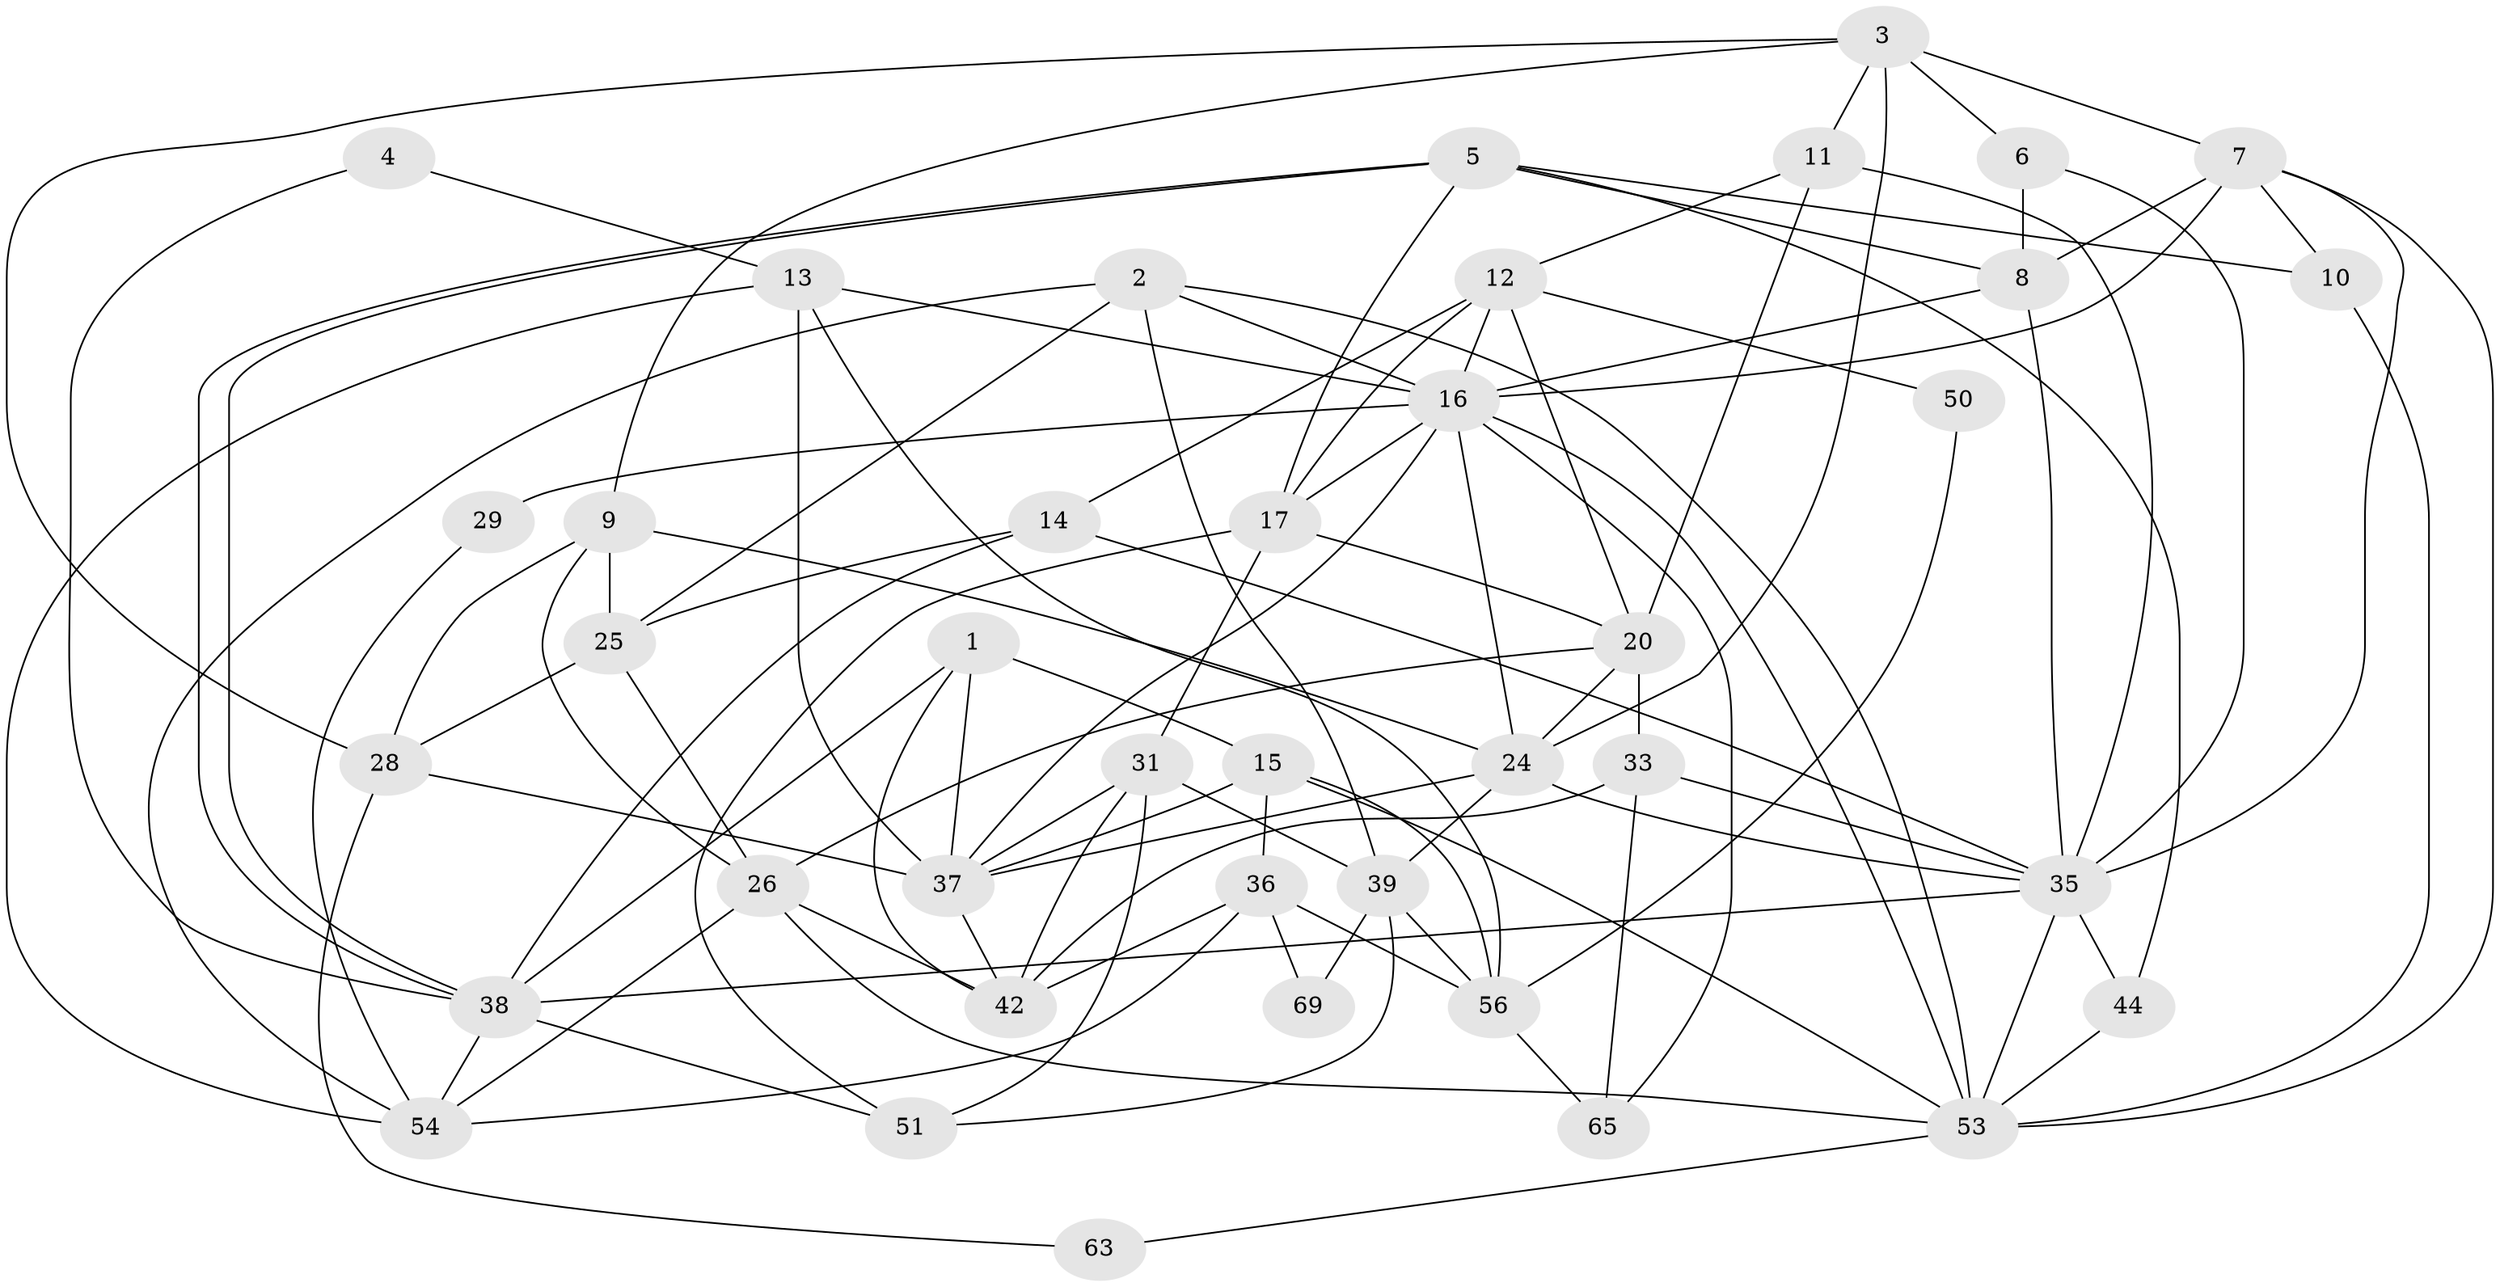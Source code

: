 // original degree distribution, {4: 0.35714285714285715, 2: 0.12857142857142856, 3: 0.2571428571428571, 6: 0.11428571428571428, 7: 0.07142857142857142, 5: 0.07142857142857142}
// Generated by graph-tools (version 1.1) at 2025/41/03/06/25 10:41:55]
// undirected, 40 vertices, 103 edges
graph export_dot {
graph [start="1"]
  node [color=gray90,style=filled];
  1 [super="+30"];
  2 [super="+34"];
  3 [super="+19"];
  4;
  5 [super="+21"];
  6;
  7;
  8 [super="+43"];
  9 [super="+18"];
  10 [super="+47"];
  11 [super="+32"];
  12 [super="+49"];
  13 [super="+23"];
  14 [super="+46"];
  15 [super="+22"];
  16 [super="+27"];
  17 [super="+59"];
  20 [super="+40"];
  24 [super="+57"];
  25;
  26 [super="+61"];
  28 [super="+48"];
  29;
  31 [super="+58"];
  33 [super="+45"];
  35 [super="+60"];
  36 [super="+52"];
  37 [super="+41"];
  38 [super="+62"];
  39 [super="+67"];
  42 [super="+70"];
  44;
  50;
  51 [super="+55"];
  53 [super="+64"];
  54 [super="+68"];
  56 [super="+66"];
  63;
  65;
  69;
  1 -- 38;
  1 -- 15;
  1 -- 42;
  1 -- 37;
  2 -- 25;
  2 -- 54;
  2 -- 39;
  2 -- 16;
  2 -- 53;
  3 -- 7;
  3 -- 9;
  3 -- 28;
  3 -- 6;
  3 -- 24;
  3 -- 11;
  4 -- 13;
  4 -- 38;
  5 -- 38;
  5 -- 38;
  5 -- 10;
  5 -- 8;
  5 -- 17;
  5 -- 44;
  6 -- 35;
  6 -- 8;
  7 -- 8;
  7 -- 35;
  7 -- 10;
  7 -- 16;
  7 -- 53;
  8 -- 16;
  8 -- 35;
  9 -- 25 [weight=2];
  9 -- 28;
  9 -- 24;
  9 -- 26;
  10 -- 53;
  11 -- 20;
  11 -- 35;
  11 -- 12;
  12 -- 16;
  12 -- 20;
  12 -- 50;
  12 -- 17;
  12 -- 14;
  13 -- 56;
  13 -- 16;
  13 -- 37;
  13 -- 54;
  14 -- 38;
  14 -- 25;
  14 -- 35 [weight=2];
  15 -- 56;
  15 -- 37;
  15 -- 53;
  15 -- 36;
  16 -- 29 [weight=2];
  16 -- 65;
  16 -- 37;
  16 -- 24;
  16 -- 53;
  16 -- 17;
  17 -- 51;
  17 -- 20;
  17 -- 31 [weight=2];
  20 -- 24;
  20 -- 26;
  20 -- 33;
  24 -- 35;
  24 -- 39;
  24 -- 37;
  25 -- 28;
  25 -- 26;
  26 -- 53;
  26 -- 42;
  26 -- 54;
  28 -- 63;
  28 -- 37;
  29 -- 54;
  31 -- 37;
  31 -- 39;
  31 -- 42;
  31 -- 51;
  33 -- 65;
  33 -- 35;
  33 -- 42;
  35 -- 44;
  35 -- 38;
  35 -- 53;
  36 -- 56;
  36 -- 69;
  36 -- 42;
  36 -- 54;
  37 -- 42;
  38 -- 54;
  38 -- 51;
  39 -- 51;
  39 -- 56 [weight=2];
  39 -- 69;
  44 -- 53;
  50 -- 56;
  53 -- 63;
  56 -- 65;
}
